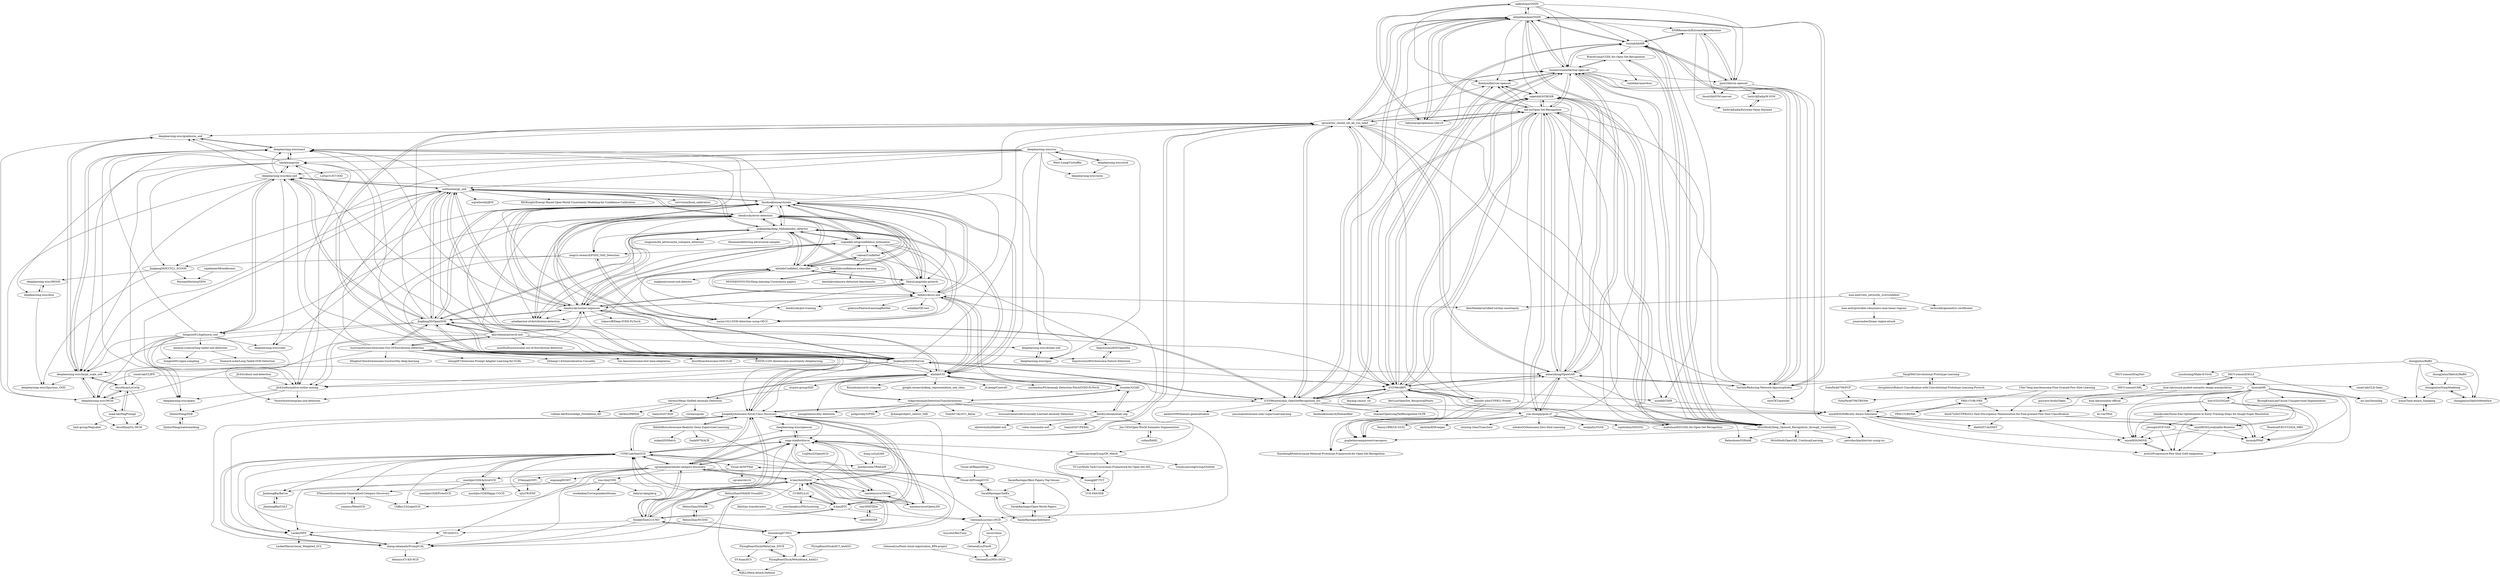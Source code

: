 digraph G {
"aadeshnpn/OSDN" -> "abhijitbendale/OSDN"
"aadeshnpn/OSDN" -> "takumayagi/openmax-cifar10"
"aadeshnpn/OSDN" -> "Vastlab/libMR"
"aadeshnpn/OSDN" -> "lwneal/counterfactual-open-set"
"aadeshnpn/OSDN" -> "dimitymiller/cac-openset"
"aadeshnpn/OSDN" -> "ljain2/libsvm-openset"
"facebookresearch/odin" -> "hendrycks/error-detection"
"facebookresearch/odin" -> "pokaxpoka/deep_Mahalanobis_detector"
"facebookresearch/odin" -> "uoguelph-mlrg/confidence_estimation"
"facebookresearch/odin" -> "hendrycks/outlier-exposure"
"facebookresearch/odin" -> "wetliu/energy_ood"
"facebookresearch/odin" -> "hendrycks/ss-ood"
"facebookresearch/odin" -> "alinlab/Confident_classifier"
"facebookresearch/odin" -> "ShiyuLiang/odin-pytorch"
"facebookresearch/odin" -> "alinlab/CSI"
"facebookresearch/odin" -> "ashafaei/out-of-distribution-detection"
"facebookresearch/odin" -> "jfc43/informative-outlier-mining"
"facebookresearch/odin" -> "Jingkang50/OODSurvey"
"facebookresearch/odin" -> "deeplearning-wisc/react"
"facebookresearch/odin" -> "Jingkang50/OpenOOD"
"facebookresearch/odin" -> "sgvaze/osr_closed_set_all_you_need"
"hendrycks/outlier-exposure" -> "hendrycks/error-detection"
"hendrycks/outlier-exposure" -> "facebookresearch/odin"
"hendrycks/outlier-exposure" -> "pokaxpoka/deep_Mahalanobis_detector"
"hendrycks/outlier-exposure" -> "wetliu/energy_ood"
"hendrycks/outlier-exposure" -> "hendrycks/ss-ood"
"hendrycks/outlier-exposure" -> "ShiyuLiang/odin-pytorch"
"hendrycks/outlier-exposure" -> "alinlab/Confident_classifier"
"hendrycks/outlier-exposure" -> "uoguelph-mlrg/confidence_estimation"
"hendrycks/outlier-exposure" -> "Jingkang50/OpenOOD"
"hendrycks/outlier-exposure" -> "alinlab/CSI"
"hendrycks/outlier-exposure" -> "nazim1021/OOD-detection-using-OECC"
"hendrycks/outlier-exposure" -> "ashafaei/out-of-distribution-detection"
"hendrycks/outlier-exposure" -> "lukasruff/Deep-SVDD-PyTorch" ["e"=1]
"hendrycks/outlier-exposure" -> "jfc43/informative-outlier-mining"
"hendrycks/outlier-exposure" -> "deeplearning-wisc/react"
"iCGY96/awesome_OpenSetRecognition_list" -> "ma-xu/Open-Set-Recognition"
"iCGY96/awesome_OpenSetRecognition_list" -> "sgvaze/osr_closed_set_all_you_need"
"iCGY96/awesome_OpenSetRecognition_list" -> "abhijitbendale/OSDN"
"iCGY96/awesome_OpenSetRecognition_list" -> "iCGY96/ARPL"
"iCGY96/awesome_OpenSetRecognition_list" -> "JosephKJ/Awesome-Novel-Class-Discovery"
"iCGY96/awesome_OpenSetRecognition_list" -> "Jingkang50/OpenOOD"
"iCGY96/awesome_OpenSetRecognition_list" -> "aimerykong/OpenGAN"
"iCGY96/awesome_OpenSetRecognition_list" -> "zhmiao/OpenLongTailRecognition-OLTR" ["e"=1]
"iCGY96/awesome_OpenSetRecognition_list" -> "MrtnMndt/Deep_Openset_Recognition_through_Uncertainty"
"iCGY96/awesome_OpenSetRecognition_list" -> "Jingkang50/OODSurvey"
"iCGY96/awesome_OpenSetRecognition_list" -> "lwneal/counterfactual-open-set"
"iCGY96/awesome_OpenSetRecognition_list" -> "amber0309/Domain-generalization" ["e"=1]
"iCGY96/awesome_OpenSetRecognition_list" -> "yassouali/awesome-semi-supervised-learning" ["e"=1]
"iCGY96/awesome_OpenSetRecognition_list" -> "yue-zhongqi/gcm-cf"
"iCGY96/awesome_OpenSetRecognition_list" -> "facebookresearch/DomainBed" ["e"=1]
"uoguelph-mlrg/confidence_estimation" -> "ShiyuLiang/odin-pytorch"
"uoguelph-mlrg/confidence_estimation" -> "facebookresearch/odin"
"uoguelph-mlrg/confidence_estimation" -> "alinlab/Confident_classifier"
"uoguelph-mlrg/confidence_estimation" -> "hendrycks/error-detection"
"uoguelph-mlrg/confidence_estimation" -> "nazim1021/OOD-detection-using-OECC"
"uoguelph-mlrg/confidence_estimation" -> "hendrycks/outlier-exposure"
"uoguelph-mlrg/confidence_estimation" -> "pokaxpoka/deep_Mahalanobis_detector"
"uoguelph-mlrg/confidence_estimation" -> "ashafaei/out-of-distribution-detection"
"uoguelph-mlrg/confidence_estimation" -> "valeoai/ConfidNet"
"uoguelph-mlrg/confidence_estimation" -> "hendrycks/ss-ood"
"uoguelph-mlrg/confidence_estimation" -> "megvii-research/FSSD_OoD_Detection"
"pokaxpoka/deep_Mahalanobis_detector" -> "facebookresearch/odin"
"pokaxpoka/deep_Mahalanobis_detector" -> "hendrycks/error-detection"
"pokaxpoka/deep_Mahalanobis_detector" -> "hendrycks/outlier-exposure"
"pokaxpoka/deep_Mahalanobis_detector" -> "alinlab/Confident_classifier"
"pokaxpoka/deep_Mahalanobis_detector" -> "hendrycks/ss-ood"
"pokaxpoka/deep_Mahalanobis_detector" -> "ShiyuLiang/odin-pytorch"
"pokaxpoka/deep_Mahalanobis_detector" -> "alinlab/CSI"
"pokaxpoka/deep_Mahalanobis_detector" -> "wetliu/energy_ood"
"pokaxpoka/deep_Mahalanobis_detector" -> "nazim1021/OOD-detection-using-OECC"
"pokaxpoka/deep_Mahalanobis_detector" -> "ashafaei/out-of-distribution-detection"
"pokaxpoka/deep_Mahalanobis_detector" -> "uoguelph-mlrg/confidence_estimation"
"pokaxpoka/deep_Mahalanobis_detector" -> "xingjunm/lid_adversarial_subspace_detection" ["e"=1]
"pokaxpoka/deep_Mahalanobis_detector" -> "megvii-research/FSSD_OoD_Detection"
"pokaxpoka/deep_Mahalanobis_detector" -> "Jingkang50/OpenOOD"
"pokaxpoka/deep_Mahalanobis_detector" -> "rfeinman/detecting-adversarial-samples" ["e"=1]
"ashafaei/out-of-distribution-detection" -> "hendrycks/error-detection"
"GT-RIPL/L2C" -> "yenchanghsu/NNclustering"
"GT-RIPL/L2C" -> "k-han/DTC"
"GT-RIPL/L2C" -> "k-han/AutoNovel"
"GT-RIPL/L2C" -> "CVMI-Lab/SimGCD"
"hendrycks/ss-ood" -> "nazim1021/OOD-detection-using-OECC"
"hendrycks/ss-ood" -> "pokaxpoka/deep_Mahalanobis_detector"
"hendrycks/ss-ood" -> "lironber/GOAD"
"hendrycks/ss-ood" -> "alinlab/CSI"
"hendrycks/ss-ood" -> "hendrycks/outlier-exposure"
"hendrycks/ss-ood" -> "ShiyuLiang/odin-pytorch"
"hendrycks/ss-ood" -> "alinlab/Confident_classifier"
"hendrycks/ss-ood" -> "facebookresearch/odin"
"hendrycks/ss-ood" -> "AlexMeinke/certified-certain-uncertainty"
"hendrycks/ss-ood" -> "hendrycks/anomaly-seg"
"hendrycks/ss-ood" -> "gidariss/FeatureLearningRotNet" ["e"=1]
"hendrycks/ss-ood" -> "wetliu/energy_ood"
"hendrycks/ss-ood" -> "ashafaei/OD-test"
"hendrycks/ss-ood" -> "hendrycks/pre-training"
"alinlab/Confident_classifier" -> "ShiyuLiang/odin-pytorch"
"alinlab/Confident_classifier" -> "pokaxpoka/deep_Mahalanobis_detector"
"alinlab/Confident_classifier" -> "hendrycks/error-detection"
"alinlab/Confident_classifier" -> "uoguelph-mlrg/confidence_estimation"
"alinlab/Confident_classifier" -> "hendrycks/outlier-exposure"
"alinlab/Confident_classifier" -> "hendrycks/ss-ood"
"alinlab/Confident_classifier" -> "valeoai/ConfidNet"
"alinlab/Confident_classifier" -> "facebookresearch/odin"
"alinlab/Confident_classifier" -> "engkarat/cosine-ood-detector"
"alinlab/Confident_classifier" -> "ashafaei/out-of-distribution-detection"
"izikgo/AnomalyDetectionTransformations" -> "lironber/GOAD"
"izikgo/AnomalyDetectionTransformations" -> "podgorskiy/GPND" ["e"=1]
"izikgo/AnomalyDetectionTransformations" -> "aimagelab/novelty-detection" ["e"=1]
"izikgo/AnomalyDetectionTransformations" -> "hendrycks/anomaly-seg"
"izikgo/AnomalyDetectionTransformations" -> "fjchange/object_centric_VAD" ["e"=1]
"izikgo/AnomalyDetectionTransformations" -> "Tony607/ALOCC_Keras" ["e"=1]
"izikgo/AnomalyDetectionTransformations" -> "houssamzenati/Adversarially-Learned-Anomaly-Detection" ["e"=1]
"izikgo/AnomalyDetectionTransformations" -> "alinlab/CSI"
"lwneal/counterfactual-open-set" -> "Vastlab/Reducing-Network-Agnostophobia"
"lwneal/counterfactual-open-set" -> "BraveGump/CGDL-for-Open-Set-Recognition"
"lwneal/counterfactual-open-set" -> "shrtCKT/opennet"
"lwneal/counterfactual-open-set" -> "ljain2/libsvm-openset"
"lwneal/counterfactual-open-set" -> "iCGY96/ARPL"
"lwneal/counterfactual-open-set" -> "Vastlab/libMR"
"lwneal/counterfactual-open-set" -> "abhijitbendale/OSDN"
"lwneal/counterfactual-open-set" -> "aimerykong/OpenGAN"
"lwneal/counterfactual-open-set" -> "dimitymiller/cac-openset"
"lwneal/counterfactual-open-set" -> "MrtnMndt/Deep_Openset_Recognition_through_Uncertainty"
"lwneal/counterfactual-open-set" -> "raziehkaviani/rdosr"
"lwneal/counterfactual-open-set" -> "ma-xu/Open-Set-Recognition"
"Vastlab/Reducing-Network-Agnostophobia" -> "lwneal/counterfactual-open-set"
"Vastlab/Reducing-Network-Agnostophobia" -> "abhijitbendale/OSDN"
"Vastlab/Reducing-Network-Agnostophobia" -> "aimerykong/OpenGAN"
"Vastlab/Reducing-Network-Agnostophobia" -> "shrtCKT/opennet"
"Vastlab/Reducing-Network-Agnostophobia" -> "Vastlab/libMR"
"Vastlab/Reducing-Network-Agnostophobia" -> "saketd403/CROSR"
"YangHM/Convolutional-Prototype-Learning" -> "shivgahlout/Robust-Classification-with-Convolutional-Prototype-Learning-Pytorch"
"YangHM/Convolutional-Prototype-Learning" -> "Vastlab/Reducing-Network-Agnostophobia"
"max-andr/relu_networks_overconfident" -> "AlexMeinke/certified-certain-uncertainty"
"max-andr/relu_networks_overconfident" -> "revbucket/geometric-certificates"
"max-andr/relu_networks_overconfident" -> "max-andr/provable-robustness-max-linear-regions"
"max-andr/provable-robustness-max-linear-regions" -> "jonasrauber/linear-region-attack"
"takumayagi/openmax-cifar10" -> "ma-xu/Open-Set-Recognition"
"takumayagi/openmax-cifar10" -> "abhijitbendale/OSDN"
"takumayagi/openmax-cifar10" -> "aadeshnpn/OSDN"
"takumayagi/openmax-cifar10" -> "Vastlab/libMR"
"EMRResearch/ExtremeValueMachine" -> "ljain2/libsvm-openset"
"EMRResearch/ExtremeValueMachine" -> "tboult/libSVM-onevset"
"EMRResearch/ExtremeValueMachine" -> "Vastlab/libMR"
"EMRResearch/ExtremeValueMachine" -> "SathvikEadla/Extreme-Value-Machine"
"MrtnMndt/OpenVAE_ContinualLearning" -> "MrtnMndt/Deep_Openset_Recognition_through_Uncertainty"
"ljain2/libsvm-openset" -> "EMRResearch/ExtremeValueMachine"
"ljain2/libsvm-openset" -> "Vastlab/libMR"
"ljain2/libsvm-openset" -> "patrickschlachter/osr-using-ics"
"ljain2/libsvm-openset" -> "tboult/libSVM-onevset"
"ljain2/libsvm-openset" -> "SathvikEadla/W-SVM"
"k-han/DTC" -> "k-han/AutoNovel"
"k-han/DTC" -> "DonkeyShot21/UNO"
"k-han/DTC" -> "GT-RIPL/L2C"
"k-han/DTC" -> "JosephKJ/Awesome-Novel-Class-Discovery"
"k-han/DTC" -> "snap-stanford/orca"
"k-han/DTC" -> "CVMI-Lab/SimGCD"
"k-han/DTC" -> "OatmealLiu/class-iNCD"
"wetliu/energy_ood" -> "facebookresearch/odin"
"wetliu/energy_ood" -> "hendrycks/outlier-exposure"
"wetliu/energy_ood" -> "Jingkang50/OpenOOD"
"wetliu/energy_ood" -> "Jingkang50/OODSurvey"
"wetliu/energy_ood" -> "jfc43/informative-outlier-mining"
"wetliu/energy_ood" -> "deeplearning-wisc/react"
"wetliu/energy_ood" -> "pokaxpoka/deep_Mahalanobis_detector"
"wetliu/energy_ood" -> "wgrathwohl/JEM" ["e"=1]
"wetliu/energy_ood" -> "deeplearning-wisc/knn-ood"
"wetliu/energy_ood" -> "deeplearning-wisc/large_scale_ood"
"wetliu/energy_ood" -> "Jingkang50/ICCV21_SCOOD"
"wetliu/energy_ood" -> "hendrycks/error-detection"
"wetliu/energy_ood" -> "BIGKnight/Energy-Based-Open-World-Uncertainty-Modeling-for-Confidence-Calibration"
"wetliu/energy_ood" -> "deeplearning-wisc/cider"
"wetliu/energy_ood" -> "torrvision/focal_calibration" ["e"=1]
"PRIS-CV/BSNet" -> "PRIS-CV/Bi-FRN"
"jfc43/informative-outlier-mining" -> "deeplearning-wisc/poem"
"jfc43/informative-outlier-mining" -> "QizhouWang/DOE"
"jfc43/informative-outlier-mining" -> "VectorInstitute/gram-ood-detection"
"YU1ut/Multi-Task-Curriculum-Framework-for-Open-Set-SSL" -> "huangjk97/T2T"
"YU1ut/Multi-Task-Curriculum-Framework-for-Open-Set-SSL" -> "YUE-FAN/SSB"
"daintlab/confidence-aware-learning" -> "daintlab/unknown-detection-benchmarks"
"daintlab/confidence-aware-learning" -> "MOONJOOYOUNG/Deep-learning-Uncertainty-papers"
"valeoai/ConfidNet" -> "alinlab/Confident_classifier"
"valeoai/ConfidNet" -> "daintlab/confidence-aware-learning"
"valeoai/ConfidNet" -> "Impression2805/OpenMix"
"valeoai/ConfidNet" -> "hendrycks/error-detection"
"ma-xu/Open-Set-Recognition" -> "takumayagi/openmax-cifar10"
"ma-xu/Open-Set-Recognition" -> "abhijitbendale/OSDN"
"ma-xu/Open-Set-Recognition" -> "saketd403/CROSR"
"ma-xu/Open-Set-Recognition" -> "sgvaze/osr_closed_set_all_you_need"
"ma-xu/Open-Set-Recognition" -> "iCGY96/ARPL"
"ma-xu/Open-Set-Recognition" -> "MrtnMndt/Deep_Openset_Recognition_through_Uncertainty"
"ma-xu/Open-Set-Recognition" -> "xyzedd/CSSR"
"ma-xu/Open-Set-Recognition" -> "dimitymiller/cac-openset"
"ma-xu/Open-Set-Recognition" -> "iCGY96/awesome_OpenSetRecognition_list"
"ma-xu/Open-Set-Recognition" -> "aimerykong/OpenGAN"
"ma-xu/Open-Set-Recognition" -> "mattolson93/CGDL-for-Open-Set-Recognition"
"ma-xu/Open-Set-Recognition" -> "lwneal/counterfactual-open-set"
"ma-xu/Open-Set-Recognition" -> "yue-zhongqi/gcm-cf"
"ma-xu/Open-Set-Recognition" -> "Ralmohsen/OSRAAE"
"ma-xu/Open-Set-Recognition" -> "guglielmocamporese/cvaecaposr"
"alinlab/CSI" -> "lironber/GOAD"
"alinlab/CSI" -> "hendrycks/ss-ood"
"alinlab/CSI" -> "talreiss/Mean-Shifted-Anomaly-Detection"
"alinlab/CSI" -> "pokaxpoka/deep_Mahalanobis_detector"
"alinlab/CSI" -> "Runinho/pytorch-cutpaste" ["e"=1]
"alinlab/CSI" -> "inspire-group/SSD"
"alinlab/CSI" -> "hendrycks/outlier-exposure"
"alinlab/CSI" -> "jfc43/informative-outlier-mining"
"alinlab/CSI" -> "facebookresearch/odin"
"alinlab/CSI" -> "google-research/deep_representation_one_class" ["e"=1]
"alinlab/CSI" -> "aimagelab/novelty-detection" ["e"=1]
"alinlab/CSI" -> "izikgo/AnomalyDetectionTransformations"
"alinlab/CSI" -> "haoqiwang/vim"
"alinlab/CSI" -> "jh-jeong/ContraD" ["e"=1]
"alinlab/CSI" -> "nuclearboy95/Anomaly-Detection-PatchSVDD-PyTorch" ["e"=1]
"nazim1021/OOD-detection-using-OECC" -> "megvii-research/FSSD_OoD_Detection"
"hendrycks/anomaly-seg" -> "tianyu0207/PEBAL" ["e"=1]
"hendrycks/anomaly-seg" -> "Jun-CEN/Open-World-Semantic-Segmentation"
"hendrycks/anomaly-seg" -> "xksteven/multilabel-ood"
"hendrycks/anomaly-seg" -> "lironber/GOAD"
"hendrycks/anomaly-seg" -> "robin-chan/meta-ood" ["e"=1]
"k-han/AutoNovel" -> "k-han/DTC"
"k-han/AutoNovel" -> "DonkeyShot21/UNO"
"k-han/AutoNovel" -> "zhunzhong07/NCL"
"k-han/AutoNovel" -> "sgvaze/generalized-category-discovery"
"k-han/AutoNovel" -> "CVMI-Lab/SimGCD"
"k-han/AutoNovel" -> "JosephKJ/Awesome-Novel-Class-Discovery"
"k-han/AutoNovel" -> "OatmealLiu/class-iNCD"
"k-han/AutoNovel" -> "snap-stanford/orca"
"k-han/AutoNovel" -> "sheng-eatamath/PromptCAL"
"k-han/AutoNovel" -> "nayeemrizve/OpenLDN"
"k-han/AutoNovel" -> "GT-RIPL/L2C"
"k-han/AutoNovel" -> "Lackel/DPN"
"k-han/AutoNovel" -> "nayeemrizve/TRSSL"
"MrtnMndt/Deep_Openset_Recognition_through_Uncertainty" -> "MrtnMndt/OpenVAE_ContinualLearning"
"MrtnMndt/Deep_Openset_Recognition_through_Uncertainty" -> "BraveGump/CGDL-for-Open-Set-Recognition"
"MrtnMndt/Deep_Openset_Recognition_through_Uncertainty" -> "ma-xu/Open-Set-Recognition"
"MrtnMndt/Deep_Openset_Recognition_through_Uncertainty" -> "saketd403/CROSR"
"MrtnMndt/Deep_Openset_Recognition_through_Uncertainty" -> "lwneal/counterfactual-open-set"
"MrtnMndt/Deep_Openset_Recognition_through_Uncertainty" -> "patrickschlachter/osr-using-ics"
"MrtnMndt/Deep_Openset_Recognition_through_Uncertainty" -> "Vastlab/libMR"
"MrtnMndt/Deep_Openset_Recognition_through_Uncertainty" -> "Ralmohsen/OSRAAE"
"MrtnMndt/Deep_Openset_Recognition_through_Uncertainty" -> "guglielmocamporese/cvaecaposr"
"dimitymiller/cac-openset" -> "saketd403/CROSR"
"dimitymiller/cac-openset" -> "lwneal/counterfactual-open-set"
"dimitymiller/cac-openset" -> "iCGY96/ARPL"
"shivgahlout/Robust-Classification-with-Convolutional-Prototype-Learning-Pytorch" -> "YangHM/Convolutional-Prototype-Learning"
"lironber/GOAD" -> "izikgo/AnomalyDetectionTransformations"
"lironber/GOAD" -> "alinlab/CSI"
"lironber/GOAD" -> "hendrycks/ss-ood"
"lironber/GOAD" -> "hendrycks/anomaly-seg"
"jfc43/robust-ood-detection" -> "jfc43/informative-outlier-mining"
"megvii-research/FSSD_OoD_Detection" -> "VectorInstitute/gram-ood-detection"
"megvii-research/FSSD_OoD_Detection" -> "nazim1021/OOD-detection-using-OECC"
"megvii-research/FSSD_OoD_Detection" -> "Jingkang50/ICCV21_SCOOD"
"MOONJOOYOUNG/Deep-learning-Uncertainty-papers" -> "daintlab/confidence-aware-learning"
"mattolson93/CGDL-for-Open-Set-Recognition" -> "saketd403/CROSR"
"FlyingRoastDuck/ACT_AAAI20" -> "FlyingRoastDuck/MetaAttack_AAAI21"
"BraveGump/CGDL-for-Open-Set-Recognition" -> "lwneal/counterfactual-open-set"
"BraveGump/CGDL-for-Open-Set-Recognition" -> "raziehkaviani/rdosr"
"BraveGump/CGDL-for-Open-Set-Recognition" -> "MrtnMndt/Deep_Openset_Recognition_through_Uncertainty"
"SathvikEadla/Extreme-Value-Machine" -> "SathvikEadla/W-SVM"
"SathvikEadla/W-SVM" -> "SathvikEadla/Extreme-Value-Machine"
"zhoudw-zdw/CVPR21-Proser" -> "guglielmocamporese/cvaecaposr"
"zhoudw-zdw/CVPR21-Proser" -> "iCGY96/ARPL"
"zhoudw-zdw/CVPR21-Proser" -> "Xiaziheng89/Adversarial-Motorial-Prototype-Framework-for-Open-Set-Recognition"
"zhoudw-zdw/CVPR21-Proser" -> "wjun0830/Difficulty-Aware-Simulator"
"zhoudw-zdw/CVPR21-Proser" -> "saketd403/CROSR"
"zhoudw-zdw/CVPR21-Proser" -> "lwneal/counterfactual-open-set"
"aimerykong/OpenGAN" -> "sgvaze/osr_closed_set_all_you_need"
"aimerykong/OpenGAN" -> "guglielmocamporese/cvaecaposr"
"aimerykong/OpenGAN" -> "iCGY96/ARPL"
"aimerykong/OpenGAN" -> "lwneal/counterfactual-open-set"
"aimerykong/OpenGAN" -> "yue-zhongqi/gcm-cf"
"aimerykong/OpenGAN" -> "wjun0830/Difficulty-Aware-Simulator"
"aimerykong/OpenGAN" -> "Vastlab/Reducing-Network-Agnostophobia"
"aimerykong/OpenGAN" -> "saketd403/CROSR"
"aimerykong/OpenGAN" -> "abhijitbendale/OSDN"
"aimerykong/OpenGAN" -> "ma-xu/Open-Set-Recognition"
"aimerykong/OpenGAN" -> "dimitymiller/cac-openset"
"aimerykong/OpenGAN" -> "MrtnMndt/Deep_Openset_Recognition_through_Uncertainty"
"rajatkoner08/oodformer" -> "PeymanMorteza/GEM"
"Jingkang50/OODSurvey" -> "Jingkang50/OpenOOD"
"Jingkang50/OODSurvey" -> "wetliu/energy_ood"
"Jingkang50/OODSurvey" -> "deeplearning-wisc/large_scale_ood"
"Jingkang50/OODSurvey" -> "iCGY96/awesome_OpenSetRecognition_list"
"Jingkang50/OODSurvey" -> "facebookresearch/odin"
"Jingkang50/OODSurvey" -> "JosephKJ/Awesome-Novel-Class-Discovery"
"Jingkang50/OODSurvey" -> "jfc43/informative-outlier-mining"
"Jingkang50/OODSurvey" -> "deeplearning-wisc/react"
"Jingkang50/OODSurvey" -> "aimerykong/OpenGAN"
"Jingkang50/OODSurvey" -> "iCGY96/ARPL"
"Jingkang50/OODSurvey" -> "haoqiwang/vim"
"Jingkang50/OODSurvey" -> "sgvaze/osr_closed_set_all_you_need"
"Jingkang50/OODSurvey" -> "alinlab/CSI"
"Jingkang50/OODSurvey" -> "deeplearning-wisc/knn-ood"
"Jingkang50/OODSurvey" -> "hendrycks/outlier-exposure"
"Vastlab/libMR" -> "ljain2/libsvm-openset"
"Vastlab/libMR" -> "abhijitbendale/OSDN"
"Vastlab/libMR" -> "EMRResearch/ExtremeValueMachine"
"Vastlab/libMR" -> "takumayagi/openmax-cifar10"
"Vastlab/libMR" -> "lwneal/counterfactual-open-set"
"Vastlab/libMR" -> "Vastlab/Reducing-Network-Agnostophobia"
"Vastlab/libMR" -> "MrtnMndt/Deep_Openset_Recognition_through_Uncertainty"
"Vastlab/libMR" -> "BraveGump/CGDL-for-Open-Set-Recognition"
"saketd403/CROSR" -> "dimitymiller/cac-openset"
"saketd403/CROSR" -> "iCGY96/ARPL"
"saketd403/CROSR" -> "mattolson93/CGDL-for-Open-Set-Recognition"
"saketd403/CROSR" -> "ma-xu/Open-Set-Recognition"
"yue-zhongqi/gcm-cf" -> "aimerykong/OpenGAN"
"yue-zhongqi/gcm-cf" -> "mattolson93/CGDL-for-Open-Set-Recognition"
"yue-zhongqi/gcm-cf" -> "guglielmocamporese/cvaecaposr"
"yue-zhongqi/gcm-cf" -> "akshitac8/tfvaegan" ["e"=1]
"yue-zhongqi/gcm-cf" -> "ma-xu/Open-Set-Recognition"
"yue-zhongqi/gcm-cf" -> "shiming-chen/TransZero" ["e"=1]
"yue-zhongqi/gcm-cf" -> "mboboGO/Awesome-Zero-Shot-Learning" ["e"=1]
"yue-zhongqi/gcm-cf" -> "MrtnMndt/Deep_Openset_Recognition_through_Uncertainty"
"yue-zhongqi/gcm-cf" -> "wenjiaXu/VGSE" ["e"=1]
"yue-zhongqi/gcm-cf" -> "saketd403/CROSR"
"yue-zhongqi/gcm-cf" -> "uqzhichen/SDGZSL" ["e"=1]
"yue-zhongqi/gcm-cf" -> "Hanzy1996/CE-GZSL" ["e"=1]
"DonkeyShot21/UNO" -> "zhunzhong07/NCL"
"DonkeyShot21/UNO" -> "k-han/AutoNovel"
"DonkeyShot21/UNO" -> "sgvaze/generalized-category-discovery"
"DonkeyShot21/UNO" -> "k-han/DTC"
"DonkeyShot21/UNO" -> "CVMI-Lab/SimGCD"
"DonkeyShot21/UNO" -> "snap-stanford/orca"
"DonkeyShot21/UNO" -> "sheng-eatamath/PromptCAL"
"DonkeyShot21/UNO" -> "Lackel/DPN"
"DonkeyShot21/UNO" -> "JosephKJ/Awesome-Novel-Class-Discovery"
"OatmealLiu/Point-cloud-registration_RPA-project" -> "OatmealLiu/MSc-iNCD"
"Jun-CEN/Open-World-Semantic-Segmentation" -> "czifan/RAML"
"iCGY96/ARPL" -> "sgvaze/osr_closed_set_all_you_need"
"iCGY96/ARPL" -> "saketd403/CROSR"
"iCGY96/ARPL" -> "aimerykong/OpenGAN"
"iCGY96/ARPL" -> "ma-xu/Open-Set-Recognition"
"iCGY96/ARPL" -> "lwneal/counterfactual-open-set"
"iCGY96/ARPL" -> "dimitymiller/cac-openset"
"iCGY96/ARPL" -> "iCGY96/awesome_OpenSetRecognition_list"
"iCGY96/ARPL" -> "wjun0830/Difficulty-Aware-Simulator"
"iCGY96/ARPL" -> "zhoudw-zdw/CVPR21-Proser"
"iCGY96/ARPL" -> "MrtnMndt/Deep_Openset_Recognition_through_Uncertainty"
"iCGY96/ARPL" -> "feiyang-cai/osr_vit"
"iCGY96/ARPL" -> "KevLuo/OpenSet_ReciprocalPoints"
"iCGY96/ARPL" -> "xyzedd/CSSR"
"iCGY96/ARPL" -> "guglielmocamporese/cvaecaposr"
"iCGY96/ARPL" -> "Xiaziheng89/Adversarial-Motorial-Prototype-Framework-for-Open-Set-Recognition"
"deeplearning-wisc/large_scale_ood" -> "deeplearning-wisc/MCM"
"deeplearning-wisc/large_scale_ood" -> "deeplearning-wisc/react"
"deeplearning-wisc/large_scale_ood" -> "deeplearning-wisc/gradnorm_ood"
"deeplearning-wisc/large_scale_ood" -> "deeplearning-wisc/Spurious_OOD"
"deeplearning-wisc/large_scale_ood" -> "AtsuMiyai/LoCoOp"
"Jingkang50/ICCV21_SCOOD" -> "deeplearning-wisc/Spurious_OOD"
"Jingkang50/ICCV21_SCOOD" -> "deeplearning-wisc/MOOD"
"Jingkang50/ICCV21_SCOOD" -> "PeymanMorteza/GEM"
"talreiss/Mean-Shifted-Anomaly-Detection" -> "talreiss/PANDA" ["e"=1]
"talreiss/Mean-Shifted-Anomaly-Detection" -> "tianyu0207/IGD" ["e"=1]
"talreiss/Mean-Shifted-Anomaly-Detection" -> "ristea/sspcab" ["e"=1]
"talreiss/Mean-Shifted-Anomaly-Detection" -> "alinlab/CSI"
"talreiss/Mean-Shifted-Anomaly-Detection" -> "rohban-lab/Knowledge_Distillation_AD" ["e"=1]
"zhunzhong07/NCL" -> "DonkeyShot21/UNO"
"zhunzhong07/NCL" -> "FlyingRoastDuck/MetaCam_DSCE"
"zhunzhong07/NCL" -> "FlyingRoastDuck/MetaAttack_AAAI21"
"zhunzhong07/NCL" -> "k-han/AutoNovel"
"inspire-group/SSD" -> "talreiss/Mean-Shifted-Anomaly-Detection"
"VisionLearningGroup/OP_Match" -> "huangjk97/T2T"
"VisionLearningGroup/OP_Match" -> "YUE-FAN/SSB"
"VisionLearningGroup/OP_Match" -> "YU1ut/Multi-Task-Curriculum-Framework-for-Open-Set-SSL"
"VisionLearningGroup/OP_Match" -> "VisionLearningGroup/OVANet" ["e"=1]
"guglielmocamporese/cvaecaposr" -> "Xiaziheng89/Adversarial-Motorial-Prototype-Framework-for-Open-Set-Recognition"
"FlyingRoastDuck/MetaCam_DSCE" -> "FlyingRoastDuck/MetaAttack_AAAI21"
"FlyingRoastDuck/MetaCam_DSCE" -> "zhunzhong07/NCL"
"FlyingRoastDuck/MetaCam_DSCE" -> "SY-Xuan/IICS" ["e"=1]
"zhongjinluo/SimpModeling" -> "zhongjinluo/SketchMetaFace"
"zhongjinluo/SimpModeling" -> "lyqun/Task-Aware_Sampling"
"deeplearning-wisc/MOOD" -> "deeplearning-wisc/dice"
"FlyingRoastDuck/MetaAttack_AAAI21" -> "FlyingRoastDuck/MetaCam_DSCE"
"FlyingRoastDuck/MetaAttack_AAAI21" -> "WJJLL/Meta-Attack-Defense"
"xmed-lab/CLD-Semi" -> "lyqun/Task-Aware_Sampling"
"deeplearning-wisc/vos" -> "deeplearning-wisc/stud"
"deeplearning-wisc/vos" -> "deeplearning-wisc/npos"
"deeplearning-wisc/vos" -> "deeplearning-wisc/large_scale_ood"
"deeplearning-wisc/vos" -> "Went-Liang/UnSniffer" ["e"=1]
"deeplearning-wisc/vos" -> "wetliu/energy_ood"
"deeplearning-wisc/vos" -> "deeplearning-wisc/dream-ood"
"deeplearning-wisc/vos" -> "deeplearning-wisc/siren"
"deeplearning-wisc/vos" -> "deeplearning-wisc/knn-ood"
"deeplearning-wisc/vos" -> "haoqiwang/vim"
"deeplearning-wisc/vos" -> "alinlab/CSI"
"deeplearning-wisc/vos" -> "jfc43/informative-outlier-mining"
"JosephKJ/Awesome-Novel-Class-Discovery" -> "sgvaze/generalized-category-discovery"
"JosephKJ/Awesome-Novel-Class-Discovery" -> "CVMI-Lab/SimGCD"
"JosephKJ/Awesome-Novel-Class-Discovery" -> "k-han/AutoNovel"
"JosephKJ/Awesome-Novel-Class-Discovery" -> "DonkeyShot21/UNO"
"JosephKJ/Awesome-Novel-Class-Discovery" -> "OatmealLiu/class-iNCD"
"JosephKJ/Awesome-Novel-Class-Discovery" -> "snap-stanford/orca"
"JosephKJ/Awesome-Novel-Class-Discovery" -> "k-han/DTC"
"JosephKJ/Awesome-Novel-Class-Discovery" -> "iCGY96/awesome_OpenSetRecognition_list"
"JosephKJ/Awesome-Novel-Class-Discovery" -> "sgvaze/osr_closed_set_all_you_need"
"JosephKJ/Awesome-Novel-Class-Discovery" -> "Jingkang50/OpenOOD"
"JosephKJ/Awesome-Novel-Class-Discovery" -> "RabbitBoss/Awesome-Realistic-Semi-Supervised-Learning"
"JosephKJ/Awesome-Novel-Class-Discovery" -> "zhunzhong07/NCL"
"JosephKJ/Awesome-Novel-Class-Discovery" -> "deeplearning-wisc/opencon"
"JosephKJ/Awesome-Novel-Class-Discovery" -> "sheng-eatamath/PromptCAL"
"JosephKJ/Awesome-Novel-Class-Discovery" -> "Lackel/DPN"
"HeliosZhao/NCDSS" -> "HeliosZhao/SHADE"
"HeliosZhao/NCDSS" -> "TPCD/DCCL"
"HeliosZhao/NCDSS" -> "zhunzhong07/NCL"
"PRIS-CV/Bi-FRN" -> "PRIS-CV/BSNet"
"PRIS-CV/Bi-FRN" -> "leesb7426/CVPR2022-Task-Discrepancy-Maximization-for-Fine-grained-Few-Shot-Classification"
"Jingkang50/OpenOOD" -> "Jingkang50/OODSurvey"
"Jingkang50/OpenOOD" -> "huytransformer/Awesome-Out-Of-Distribution-Detection"
"Jingkang50/OpenOOD" -> "kkirchheim/pytorch-ood"
"Jingkang50/OpenOOD" -> "wetliu/energy_ood"
"Jingkang50/OpenOOD" -> "iCGY96/awesome_OpenSetRecognition_list"
"Jingkang50/OpenOOD" -> "deeplearning-wisc/knn-ood"
"Jingkang50/OpenOOD" -> "JosephKJ/Awesome-Novel-Class-Discovery"
"Jingkang50/OpenOOD" -> "hendrycks/outlier-exposure"
"Jingkang50/OpenOOD" -> "hongxin001/logitnorm_ood"
"Jingkang50/OpenOOD" -> "haoqiwang/vim"
"Jingkang50/OpenOOD" -> "pokaxpoka/deep_Mahalanobis_detector"
"Jingkang50/OpenOOD" -> "iCGY96/ARPL"
"Jingkang50/OpenOOD" -> "sgvaze/osr_closed_set_all_you_need"
"Jingkang50/OpenOOD" -> "facebookresearch/odin"
"Jingkang50/OpenOOD" -> "deeplearning-wisc/large_scale_ood"
"kuai-lab/sound-guided-semantic-image-manipulation" -> "kuai-lab/soundini-official"
"kuai-lab/sound-guided-semantic-image-manipulation" -> "MICV-yonsei/EAGLE"
"kuai-lab/sound-guided-semantic-image-manipulation" -> "guyyariv/AudioToken" ["e"=1]
"leesb7426/CVPR2022-Task-Discrepancy-Maximization-for-Fine-grained-Few-Shot-Classification" -> "hynnsk/PPAP"
"leesb7426/CVPR2022-Task-Discrepancy-Maximization-for-Fine-grained-Few-Shot-Classification" -> "dlalth557/ActMST"
"leesb7426/CVPR2022-Task-Discrepancy-Maximization-for-Fine-grained-Few-Shot-Classification" -> "wjun0830/MOVE"
"sgvaze/osr_closed_set_all_you_need" -> "iCGY96/ARPL"
"sgvaze/osr_closed_set_all_you_need" -> "aimerykong/OpenGAN"
"sgvaze/osr_closed_set_all_you_need" -> "ma-xu/Open-Set-Recognition"
"sgvaze/osr_closed_set_all_you_need" -> "sgvaze/generalized-category-discovery"
"sgvaze/osr_closed_set_all_you_need" -> "iCGY96/awesome_OpenSetRecognition_list"
"sgvaze/osr_closed_set_all_you_need" -> "dimitymiller/cac-openset"
"sgvaze/osr_closed_set_all_you_need" -> "saketd403/CROSR"
"sgvaze/osr_closed_set_all_you_need" -> "lwneal/counterfactual-open-set"
"sgvaze/osr_closed_set_all_you_need" -> "abhijitbendale/OSDN"
"sgvaze/osr_closed_set_all_you_need" -> "Vastlab/Reducing-Network-Agnostophobia"
"sgvaze/osr_closed_set_all_you_need" -> "xyzedd/CSSR"
"sgvaze/osr_closed_set_all_you_need" -> "VisionLearningGroup/OP_Match"
"sgvaze/osr_closed_set_all_you_need" -> "JosephKJ/Awesome-Novel-Class-Discovery"
"sgvaze/osr_closed_set_all_you_need" -> "zhoudw-zdw/CVPR21-Proser"
"sgvaze/osr_closed_set_all_you_need" -> "deeplearning-wisc/gradnorm_ood"
"sgvaze/generalized-category-discovery" -> "CVMI-Lab/SimGCD"
"sgvaze/generalized-category-discovery" -> "JosephKJ/Awesome-Novel-Class-Discovery"
"sgvaze/generalized-category-discovery" -> "DonkeyShot21/UNO"
"sgvaze/generalized-category-discovery" -> "k-han/AutoNovel"
"sgvaze/generalized-category-discovery" -> "snap-stanford/orca"
"sgvaze/generalized-category-discovery" -> "Lackel/DPN"
"sgvaze/generalized-category-discovery" -> "sgvaze/osr_closed_set_all_you_need"
"sgvaze/generalized-category-discovery" -> "TPCD/DCCL"
"sgvaze/generalized-category-discovery" -> "sua-choi/CMS"
"sgvaze/generalized-category-discovery" -> "sheng-eatamath/PromptCAL"
"sgvaze/generalized-category-discovery" -> "zhunzhong07/NCL"
"sgvaze/generalized-category-discovery" -> "mashijie1028/ActiveGCD"
"sgvaze/generalized-category-discovery" -> "OatmealLiu/class-iNCD"
"sgvaze/generalized-category-discovery" -> "DTennant/GPC"
"hongxin001/logitnorm_ood" -> "hongxin001/open-sampling"
"hongxin001/logitnorm_ood" -> "jfc43/informative-outlier-mining"
"hongxin001/logitnorm_ood" -> "deeplearning-wisc/poem"
"hongxin001/logitnorm_ood" -> "deeplearning-wisc/large_scale_ood"
"hongxin001/logitnorm_ood" -> "deeplearning-wisc/knn-ood"
"hongxin001/logitnorm_ood" -> "deeplearning-wisc/MCM"
"hongxin001/logitnorm_ood" -> "deeplearning-wisc/react"
"hongxin001/logitnorm_ood" -> "amazon-science/long-tailed-ood-detection"
"hongxin001/logitnorm_ood" -> "deeplearning-wisc/cider"
"hongxin001/logitnorm_ood" -> "VectorInstitute/gram-ood-detection"
"haoqiwang/vim" -> "deeplearning-wisc/dice"
"haoqiwang/vim" -> "deeplearning-wisc/react"
"haoqiwang/vim" -> "deeplearning-wisc/poem"
"haoqiwang/vim" -> "Jingkang50/ICCV21_SCOOD"
"haoqiwang/vim" -> "deeplearning-wisc/gradnorm_ood"
"haoqiwang/vim" -> "deeplearning-wisc/knn-ood"
"haoqiwang/vim" -> "LuFan31/ET-OOD" ["e"=1]
"deeplearning-wisc/react" -> "deeplearning-wisc/large_scale_ood"
"deeplearning-wisc/react" -> "deeplearning-wisc/gradnorm_ood"
"deeplearning-wisc/react" -> "haoqiwang/vim"
"deeplearning-wisc/react" -> "deeplearning-wisc/poem"
"deeplearning-wisc/knn-ood" -> "haoqiwang/vim"
"deeplearning-wisc/knn-ood" -> "deeplearning-wisc/large_scale_ood"
"deeplearning-wisc/knn-ood" -> "hongxin001/logitnorm_ood"
"deeplearning-wisc/knn-ood" -> "deeplearning-wisc/gradnorm_ood"
"deeplearning-wisc/knn-ood" -> "deeplearning-wisc/react"
"deeplearning-wisc/knn-ood" -> "deeplearning-wisc/cider"
"deeplearning-wisc/knn-ood" -> "Jingkang50/OpenOOD"
"deeplearning-wisc/knn-ood" -> "deeplearning-wisc/MCM"
"deeplearning-wisc/knn-ood" -> "wetliu/energy_ood"
"deeplearning-wisc/knn-ood" -> "deeplearning-wisc/npos"
"snap-stanford/orca" -> "nayeemrizve/TRSSL"
"snap-stanford/orca" -> "CVMI-Lab/SimGCD"
"snap-stanford/orca" -> "deeplearning-wisc/opencon"
"snap-stanford/orca" -> "nayeemrizve/OpenLDN"
"snap-stanford/orca" -> "sgvaze/generalized-category-discovery"
"snap-stanford/orca" -> "LiuJMzzZ/OpenNCD"
"snap-stanford/orca" -> "sheng-eatamath/PromptCAL"
"snap-stanford/orca" -> "Justherozen/TRAILER"
"snap-stanford/orca" -> "huangjk97/T2T"
"snap-stanford/orca" -> "VisionLearningGroup/OP_Match"
"deeplearning-wisc/stud" -> "deeplearning-wisc/siren"
"deeplearning-wisc/stud" -> "deeplearning-wisc/vos"
"deeplearning-wisc/dice" -> "deeplearning-wisc/Spurious_OOD"
"deeplearning-wisc/dice" -> "deeplearning-wisc/MOOD"
"huangjk97/T2T" -> "YUE-FAN/SSB"
"deeplearning-wisc/gradnorm_ood" -> "deeplearning-wisc/react"
"deeplearning-wisc/gradnorm_ood" -> "deeplearning-wisc/large_scale_ood"
"czifan/RAML" -> "Jun-CEN/Open-World-Semantic-Segmentation"
"kkirchheim/pytorch-ood" -> "Jingkang50/OpenOOD"
"kkirchheim/pytorch-ood" -> "huytransformer/Awesome-Out-Of-Distribution-Detection"
"kkirchheim/pytorch-ood" -> "deeplearning-wisc/dream-ood"
"kkirchheim/pytorch-ood" -> "miniHuiHui/awesome-out-of-distribution-detection"
"kkirchheim/pytorch-ood" -> "wetliu/energy_ood"
"kkirchheim/pytorch-ood" -> "hendrycks/outlier-exposure"
"kkirchheim/pytorch-ood" -> "deeplearning-wisc/react"
"kkirchheim/pytorch-ood" -> "Jingkang50/OODSurvey"
"kkirchheim/pytorch-ood" -> "facebookresearch/odin"
"kkirchheim/pytorch-ood" -> "hendrycks/error-detection"
"kkirchheim/pytorch-ood" -> "deeplearning-wisc/MCM"
"QizhouWang/DOE" -> "QizhouWang/watermarking"
"deeplearning-wisc/MCM" -> "AtsuMiyai/LoCoOp"
"deeplearning-wisc/MCM" -> "deeplearning-wisc/large_scale_ood"
"deeplearning-wisc/MCM" -> "AtsuMiyai/GL-MCM"
"deeplearning-wisc/MCM" -> "mala-lab/NegPrompt"
"deeplearning-wisc/MCM" -> "deeplearning-wisc/gradnorm_ood"
"lkhl/tiny-transformers" -> "rain305f/OSP"
"HeliosZhao/SHADE" -> "HeliosZhao/SHADE-VisualDG"
"HeliosZhao/SHADE" -> "HeliosZhao/NCDSS"
"nayeemrizve/TRSSL" -> "nayeemrizve/OpenLDN"
"nayeemrizve/TRSSL" -> "snap-stanford/orca"
"nayeemrizve/TRSSL" -> "rain305f/TIDA"
"wjun0830/Difficulty-Aware-Simulator" -> "wjun0830/Localizable-Rotation"
"wjun0830/Difficulty-Aware-Simulator" -> "wjun0830/MOVE"
"wjun0830/Difficulty-Aware-Simulator" -> "arith3/Progressive-Few-Shot-GAN-Adaptation"
"wjun0830/Difficulty-Aware-Simulator" -> "dlalth557/ActMST"
"wjun0830/MOVE" -> "arith3/Progressive-Few-Shot-GAN-Adaptation"
"CSer-Tang-hao/Awesome-Fine-Grained-Few-Shot-Learning" -> "PRIS-CV/Bi-FRN"
"CSer-Tang-hao/Awesome-Fine-Grained-Few-Shot-Learning" -> "leesb7426/CVPR2022-Task-Discrepancy-Maximization-for-Fine-grained-Few-Shot-Classification"
"CVMI-Lab/SimGCD" -> "sgvaze/generalized-category-discovery"
"CVMI-Lab/SimGCD" -> "sheng-eatamath/PromptCAL"
"CVMI-Lab/SimGCD" -> "snap-stanford/orca"
"CVMI-Lab/SimGCD" -> "JianhongBai/BaCon"
"CVMI-Lab/SimGCD" -> "Lackel/DPN"
"CVMI-Lab/SimGCD" -> "mashijie1028/ActiveGCD"
"CVMI-Lab/SimGCD" -> "JosephKJ/Awesome-Novel-Class-Discovery"
"CVMI-Lab/SimGCD" -> "DTennant/Incremental-Generalized-Category-Discovery"
"CVMI-Lab/SimGCD" -> "xjtuYW/PNP"
"CVMI-Lab/SimGCD" -> "Cliffia123/LegoGCD"
"CVMI-Lab/SimGCD" -> "TPCD/DCCL"
"CVMI-Lab/SimGCD" -> "nayeemrizve/OpenLDN"
"CVMI-Lab/SimGCD" -> "Justherozen/TRAILER"
"CVMI-Lab/SimGCD" -> "deeplearning-wisc/opencon"
"CVMI-Lab/SimGCD" -> "Visual-AI/SPTNet"
"deeplearning-wisc/opencon" -> "snap-stanford/orca"
"sheng-eatamath/PromptCAL" -> "kleinzcy/Cr-KD-NCD"
"sheng-eatamath/PromptCAL" -> "CVMI-Lab/SimGCD"
"sheng-eatamath/PromptCAL" -> "Lackel/DPN"
"HeliosZhao/SHADE-VisualDG" -> "HeliosZhao/SHADE"
"HeliosZhao/SHADE-VisualDG" -> "WJJLL/Meta-Attack-Defense"
"Lackel/DPN" -> "sheng-eatamath/PromptCAL"
"Lackel/DPN" -> "Lackel/Hierarchical_Weighted_SCL"
"OatmealLiu/class-iNCD" -> "OatmealLiu/MSc-iNCD"
"OatmealLiu/class-iNCD" -> "OatmealLiu/FineR"
"OatmealLiu/class-iNCD" -> "naver/shine"
"OatmealLiu/class-iNCD" -> "liuyudut/ResTune"
"xyzedd/CSSR" -> "wjun0830/Difficulty-Aware-Simulator"
"amazon-science/long-tailed-ood-detection" -> "Stomach-ache/Long-Tailed-OOD-Detection"
"amazon-science/long-tailed-ood-detection" -> "hongxin001/open-sampling"
"wjun0830/Localizable-Rotation" -> "wjun0830/MOVE"
"wjun0830/Localizable-Rotation" -> "arith3/Progressive-Few-Shot-GAN-Adaptation"
"wjun0830/Localizable-Rotation" -> "wjun0830/Difficulty-Aware-Simulator"
"wjun0830/Localizable-Rotation" -> "hynnsk/PPAP"
"nayeemrizve/OpenLDN" -> "nayeemrizve/TRSSL"
"nayeemrizve/OpenLDN" -> "snap-stanford/orca"
"SarahRastegar/Open-World-Papers" -> "SarahRastegar/InfoSieve"
"JianhongBai/COLT" -> "JianhongBai/BaCon"
"QizhouWang/watermarking" -> "QizhouWang/DOE"
"deeplearning-wisc/poem" -> "QizhouWang/DOE"
"abhijitbendale/OSDN" -> "Vastlab/libMR"
"abhijitbendale/OSDN" -> "takumayagi/openmax-cifar10"
"abhijitbendale/OSDN" -> "ma-xu/Open-Set-Recognition"
"abhijitbendale/OSDN" -> "aadeshnpn/OSDN"
"abhijitbendale/OSDN" -> "Vastlab/Reducing-Network-Agnostophobia"
"abhijitbendale/OSDN" -> "ljain2/libsvm-openset"
"abhijitbendale/OSDN" -> "lwneal/counterfactual-open-set"
"abhijitbendale/OSDN" -> "iCGY96/awesome_OpenSetRecognition_list"
"abhijitbendale/OSDN" -> "aimerykong/OpenGAN"
"abhijitbendale/OSDN" -> "EMRResearch/ExtremeValueMachine"
"abhijitbendale/OSDN" -> "saketd403/CROSR"
"abhijitbendale/OSDN" -> "MrtnMndt/Deep_Openset_Recognition_through_Uncertainty"
"abhijitbendale/OSDN" -> "sgvaze/osr_closed_set_all_you_need"
"abhijitbendale/OSDN" -> "dimitymiller/cac-openset"
"abhijitbendale/OSDN" -> "iCGY96/ARPL"
"huytransformer/Awesome-Out-Of-Distribution-Detection" -> "Jingkang50/OpenOOD"
"huytransformer/Awesome-Out-Of-Distribution-Detection" -> "kkirchheim/pytorch-ood"
"huytransformer/Awesome-Out-Of-Distribution-Detection" -> "AtsuMiyai/Awesome-OOD-VLM"
"huytransformer/Awesome-Out-Of-Distribution-Detection" -> "Jingkang50/OODSurvey"
"huytransformer/Awesome-Out-Of-Distribution-Detection" -> "JosephKJ/Awesome-Novel-Class-Discovery"
"huytransformer/Awesome-Out-Of-Distribution-Detection" -> "iCGY96/awesome_OpenSetRecognition_list"
"huytransformer/Awesome-Out-Of-Distribution-Detection" -> "ENSTA-U2IS-AI/awesome-uncertainty-deeplearning" ["e"=1]
"huytransformer/Awesome-Out-Of-Distribution-Detection" -> "wetliu/energy_ood"
"huytransformer/Awesome-Out-Of-Distribution-Detection" -> "AtsuMiyai/LoCoOp"
"huytransformer/Awesome-Out-Of-Distribution-Detection" -> "MinghuiChen43/awesome-trustworthy-deep-learning" ["e"=1]
"huytransformer/Awesome-Out-Of-Distribution-Detection" -> "zhengli97/Awesome-Prompt-Adapter-Learning-for-VLMs" ["e"=1]
"huytransformer/Awesome-Out-Of-Distribution-Detection" -> "deeplearning-wisc/knn-ood"
"huytransformer/Awesome-Out-Of-Distribution-Detection" -> "yfzhang114/Generalization-Causality" ["e"=1]
"huytransformer/Awesome-Out-Of-Distribution-Detection" -> "tim-learn/awesome-test-time-adaptation" ["e"=1]
"huytransformer/Awesome-Out-Of-Distribution-Detection" -> "Impression2805/Awesome-Failure-Detection"
"OatmealLiu/FineR" -> "OatmealLiu/MSc-iNCD"
"hendrycks/error-detection" -> "hendrycks/outlier-exposure"
"hendrycks/error-detection" -> "facebookresearch/odin"
"hendrycks/error-detection" -> "pokaxpoka/deep_Mahalanobis_detector"
"hendrycks/error-detection" -> "alinlab/Confident_classifier"
"hendrycks/error-detection" -> "ShiyuLiang/odin-pytorch"
"hendrycks/error-detection" -> "uoguelph-mlrg/confidence_estimation"
"hendrycks/error-detection" -> "ashafaei/out-of-distribution-detection"
"hendrycks/error-detection" -> "nazim1021/OOD-detection-using-OECC"
"hendrycks/error-detection" -> "jfc43/informative-outlier-mining"
"hendrycks/error-detection" -> "deeplearning-wisc/react"
"hendrycks/error-detection" -> "valeoai/ConfidNet"
"hendrycks/error-detection" -> "hongxin001/logitnorm_ood"
"hendrycks/error-detection" -> "wetliu/energy_ood"
"hendrycks/error-detection" -> "megvii-research/FSSD_OoD_Detection"
"hendrycks/error-detection" -> "hendrycks/pre-training"
"kuai-lab/soundini-official" -> "ku-vai/TPoS"
"zhongjinluo/RaBit" -> "zhongjinluo/Sketch2RaBit"
"zhongjinluo/RaBit" -> "zhongjinluo/SketchMetaFace"
"zhongjinluo/RaBit" -> "lyqun/Task-Aware_Sampling"
"zhongjinluo/RaBit" -> "junshutang/Make-It-Vivid"
"zhongjinluo/RaBit" -> "zhongjinluo/SimpModeling"
"zhongjinluo/SketchMetaFace" -> "zhongjinluo/SimpModeling"
"hynnsk/HP" -> "hynnsk/PPAP"
"hynnsk/HP" -> "arith3/Progressive-Few-Shot-GAN-Adaptation"
"hynnsk/HP" -> "leesb7426/CVPR2022-Task-Discrepancy-Maximization-for-Fine-grained-Few-Shot-Classification"
"hynnsk/HP" -> "wjun0830/Localizable-Rotation"
"hynnsk/HP" -> "wjun0830/MOVE"
"hynnsk/HP" -> "ByungKwanLee/Causal-Unsupervised-Segmentation" ["e"=1]
"hynnsk/HP" -> "hse1032/GSGAN"
"hynnsk/HP" -> "wjun0830/Difficulty-Aware-Simulator"
"hynnsk/HP" -> "SuhoPark0706/TBSNet"
"hynnsk/HP" -> "2minkyulee/Noise-free-Optimization-in-Early-Training-Steps-for-Image-Super-Resolution"
"hynnsk/HP" -> "mc-lan/SmooSeg"
"arith3/Progressive-Few-Shot-GAN-Adaptation" -> "wjun0830/MOVE"
"rain305f/OSP" -> "rain305f/TIDA"
"AtsuMiyai/LoCoOp" -> "mala-lab/NegPrompt"
"AtsuMiyai/LoCoOp" -> "deeplearning-wisc/MCM"
"AtsuMiyai/LoCoOp" -> "AtsuMiyai/GL-MCM"
"AtsuMiyai/LoCoOp" -> "deeplearning-wisc/large_scale_ood"
"xmed-lab/CLIPN" -> "deeplearning-wisc/MCM"
"xmed-lab/CLIPN" -> "xmed-lab/CLD-Semi"
"xmed-lab/CLIPN" -> "AtsuMiyai/LoCoOp"
"TPCD/DCCL" -> "sheng-eatamath/PromptCAL"
"RabbitBoss/Awesome-Realistic-Semi-Supervised-Learning" -> "nukezil/IOMatch"
"RabbitBoss/Awesome-Realistic-Semi-Supervised-Learning" -> "nayeemrizve/TRSSL"
"RabbitBoss/Awesome-Realistic-Semi-Supervised-Learning" -> "Gank0078/ACR" ["e"=1]
"RabbitBoss/Awesome-Realistic-Semi-Supervised-Learning" -> "JosephKJ/Awesome-Novel-Class-Discovery"
"JianhongBai/BaCon" -> "JianhongBai/COLT"
"Impression2805/OpenMix" -> "Impression2805/Awesome-Failure-Detection"
"Impression2805/Awesome-Failure-Detection" -> "Impression2805/OpenMix"
"ynanwu/MetaGCD" -> "DTennant/Incremental-Generalized-Category-Discovery"
"deeplearning-wisc/npos" -> "deeplearning-wisc/dream-ood"
"DTennant/Incremental-Generalized-Category-Discovery" -> "ynanwu/MetaGCD"
"DTennant/Incremental-Generalized-Category-Discovery" -> "Cliffia123/LegoGCD"
"deeplearning-wisc/dream-ood" -> "deeplearning-wisc/npos"
"SarahRastegar/Best-Papers-Top-Venues" -> "SarahRastegar/Open-World-Papers"
"SarahRastegar/Best-Papers-Top-Venues" -> "SarahRastegar/InfoSieve"
"SarahRastegar/Best-Papers-Top-Venues" -> "SarahRastegar/SelEx"
"zhongjinluo/Sketch2RaBit" -> "zhongjinluo/SimpModeling"
"zhongjinluo/Sketch2RaBit" -> "zhongjinluo/SketchMetaFace"
"naver/shine" -> "OatmealLiu/MSc-iNCD"
"naver/shine" -> "OatmealLiu/FineR"
"sua-choi/CMS" -> "wookiekim/CorrespondentDream" ["e"=1]
"sua-choi/CMS" -> "dahyun-kang/lavg" ["e"=1]
"sua-choi/CMS" -> "Cliffia123/LegoGCD"
"MICV-yonsei/EAGLE" -> "MICV-yonsei/CXRL"
"MICV-yonsei/EAGLE" -> "hynnsk/HP"
"MICV-yonsei/EAGLE" -> "kuai-lab/sound-guided-semantic-image-manipulation"
"MICV-yonsei/EAGLE" -> "mc-lan/SmooSeg"
"rain305f/TIDA" -> "rain305f/OSP"
"DTennant/GPC" -> "xjtuYW/PNP"
"enguangW/GET" -> "DTennant/Incremental-Generalized-Category-Discovery"
"mashijie1028/ActiveGCD" -> "CVMI-Lab/SimGCD"
"mashijie1028/ActiveGCD" -> "mashijie1028/Happy-CGCD"
"mashijie1028/ActiveGCD" -> "JianhongBai/BaCon"
"mashijie1028/ActiveGCD" -> "mashijie1028/ProtoGCD"
"llong-cs/LaGAM" -> "Justherozen/TRAILER"
"2minkyulee/Noise-free-Optimization-in-Early-Training-Steps-for-Image-Super-Resolution" -> "wjun0830/MOVE"
"2minkyulee/Noise-free-Optimization-in-Early-Training-Steps-for-Image-Super-Resolution" -> "hynnsk/PPAP"
"2minkyulee/Noise-free-Optimization-in-Early-Training-Steps-for-Image-Super-Resolution" -> "jiwoogit/DCP-GAN"
"2minkyulee/Noise-free-Optimization-in-Early-Training-Steps-for-Image-Super-Resolution" -> "arith3/Progressive-Few-Shot-GAN-Adaptation"
"jiwoogit/DCP-GAN" -> "wjun0830/MOVE"
"jiwoogit/DCP-GAN" -> "arith3/Progressive-Few-Shot-GAN-Adaptation"
"jiwoogit/DCP-GAN" -> "hynnsk/PPAP"
"SarahRastegar/InfoSieve" -> "SarahRastegar/Open-World-Papers"
"SarahRastegar/InfoSieve" -> "SarahRastegar/SelEx"
"ku-vai/TPoS" -> "kuai-lab/soundini-official"
"mala-lab/NegPrompt" -> "AtsuMiyai/LoCoOp"
"mala-lab/NegPrompt" -> "tmlr-group/NegLabel"
"mala-lab/NegPrompt" -> "AtsuMiyai/GL-MCM"
"Visual-AI/SPTNet" -> "Visual-AI/PromptCCD"
"Visual-AI/SPTNet" -> "sgvaze/clevr4"
"Visual-AI/SPTNet" -> "enguangW/GET"
"hse1032/GSGAN" -> "wjun0830/MOVE"
"hse1032/GSGAN" -> "arith3/Progressive-Few-Shot-GAN-Adaptation"
"hse1032/GSGAN" -> "hynnsk/PPAP"
"hse1032/GSGAN" -> "wjun0830/Localizable-Rotation"
"hse1032/GSGAN" -> "wjun0830/Difficulty-Aware-Simulator"
"mashijie1028/Happy-CGCD" -> "mashijie1028/ActiveGCD"
"Visual-AI/RegionDrag" -> "Visual-AI/PromptCCD"
"MICV-yonsei/DragText" -> "MICV-yonsei/CXRL"
"RoadoneP/ECCV2024_MBS" -> "hynnsk/PPAP"
"Visual-AI/PromptCCD" -> "Visual-AI/SPTNet"
"Visual-AI/PromptCCD" -> "SarahRastegar/SelEx"
"SarahRastegar/SelEx" -> "SarahRastegar/InfoSieve"
"SarahRastegar/SelEx" -> "SarahRastegar/Open-World-Papers"
"SarahRastegar/SelEx" -> "Visual-AI/PromptCCD"
"SuhoPark0706/FCP" -> "SuhoPark0706/TBSNet"
"ShiyuLiang/odin-pytorch" -> "alinlab/Confident_classifier"
"ShiyuLiang/odin-pytorch" -> "uoguelph-mlrg/confidence_estimation"
"ShiyuLiang/odin-pytorch" -> "pokaxpoka/deep_Mahalanobis_detector"
"ShiyuLiang/odin-pytorch" -> "hendrycks/error-detection"
"ShiyuLiang/odin-pytorch" -> "hendrycks/outlier-exposure"
"ShiyuLiang/odin-pytorch" -> "hendrycks/ss-ood"
"ShiyuLiang/odin-pytorch" -> "nazim1021/OOD-detection-using-OECC"
"aadeshnpn/OSDN" ["l"="52.773,14.191"]
"abhijitbendale/OSDN" ["l"="52.75,14.179"]
"takumayagi/openmax-cifar10" ["l"="52.757,14.194"]
"Vastlab/libMR" ["l"="52.776,14.175"]
"lwneal/counterfactual-open-set" ["l"="52.753,14.162"]
"dimitymiller/cac-openset" ["l"="52.734,14.179"]
"ljain2/libsvm-openset" ["l"="52.794,14.176"]
"facebookresearch/odin" ["l"="52.604,14.131"]
"hendrycks/error-detection" ["l"="52.583,14.111"]
"pokaxpoka/deep_Mahalanobis_detector" ["l"="52.597,14.113"]
"uoguelph-mlrg/confidence_estimation" ["l"="52.597,14.093"]
"hendrycks/outlier-exposure" ["l"="52.581,14.126"]
"wetliu/energy_ood" ["l"="52.588,14.153"]
"hendrycks/ss-ood" ["l"="52.559,14.089"]
"alinlab/Confident_classifier" ["l"="52.578,14.091"]
"ShiyuLiang/odin-pytorch" ["l"="52.587,14.081"]
"alinlab/CSI" ["l"="52.547,14.121"]
"ashafaei/out-of-distribution-detection" ["l"="52.566,14.107"]
"jfc43/informative-outlier-mining" ["l"="52.57,14.143"]
"Jingkang50/OODSurvey" ["l"="52.635,14.159"]
"deeplearning-wisc/react" ["l"="52.59,14.166"]
"Jingkang50/OpenOOD" ["l"="52.63,14.176"]
"sgvaze/osr_closed_set_all_you_need" ["l"="52.707,14.19"]
"nazim1021/OOD-detection-using-OECC" ["l"="52.611,14.095"]
"lukasruff/Deep-SVDD-PyTorch" ["l"="52.909,14.687"]
"iCGY96/awesome_OpenSetRecognition_list" ["l"="52.69,14.179"]
"ma-xu/Open-Set-Recognition" ["l"="52.729,14.168"]
"iCGY96/ARPL" ["l"="52.716,14.148"]
"JosephKJ/Awesome-Novel-Class-Discovery" ["l"="52.698,14.254"]
"aimerykong/OpenGAN" ["l"="52.73,14.154"]
"zhmiao/OpenLongTailRecognition-OLTR" ["l"="51.253,30.44"]
"MrtnMndt/Deep_Openset_Recognition_through_Uncertainty" ["l"="52.753,14.148"]
"amber0309/Domain-generalization" ["l"="50.796,37.889"]
"yassouali/awesome-semi-supervised-learning" ["l"="51.391,30.349"]
"yue-zhongqi/gcm-cf" ["l"="52.712,14.161"]
"facebookresearch/DomainBed" ["l"="50.835,37.882"]
"valeoai/ConfidNet" ["l"="52.601,14.062"]
"megvii-research/FSSD_OoD_Detection" ["l"="52.621,14.114"]
"xingjunm/lid_adversarial_subspace_detection" ["l"="39.048,-7.38"]
"rfeinman/detecting-adversarial-samples" ["l"="39.031,-7.334"]
"GT-RIPL/L2C" ["l"="52.719,14.346"]
"yenchanghsu/NNclustering" ["l"="52.72,14.392"]
"k-han/DTC" ["l"="52.73,14.304"]
"k-han/AutoNovel" ["l"="52.712,14.308"]
"CVMI-Lab/SimGCD" ["l"="52.692,14.315"]
"lironber/GOAD" ["l"="52.526,14.085"]
"AlexMeinke/certified-certain-uncertainty" ["l"="52.516,14.018"]
"hendrycks/anomaly-seg" ["l"="52.501,14.065"]
"gidariss/FeatureLearningRotNet" ["l"="53.145,29.588"]
"ashafaei/OD-test" ["l"="52.536,14.043"]
"hendrycks/pre-training" ["l"="52.554,14.062"]
"engkarat/cosine-ood-detector" ["l"="52.576,14.044"]
"izikgo/AnomalyDetectionTransformations" ["l"="52.508,14.092"]
"podgorskiy/GPND" ["l"="23.585,14.856"]
"aimagelab/novelty-detection" ["l"="52.96,14.709"]
"fjchange/object_centric_VAD" ["l"="53.027,14.66"]
"Tony607/ALOCC_Keras" ["l"="52.933,14.716"]
"houssamzenati/Adversarially-Learned-Anomaly-Detection" ["l"="52.924,14.764"]
"Vastlab/Reducing-Network-Agnostophobia" ["l"="52.768,14.162"]
"BraveGump/CGDL-for-Open-Set-Recognition" ["l"="52.777,14.146"]
"shrtCKT/opennet" ["l"="52.79,14.158"]
"raziehkaviani/rdosr" ["l"="52.791,14.135"]
"saketd403/CROSR" ["l"="52.739,14.164"]
"YangHM/Convolutional-Prototype-Learning" ["l"="52.844,14.148"]
"shivgahlout/Robust-Classification-with-Convolutional-Prototype-Learning-Pytorch" ["l"="52.872,14.146"]
"max-andr/relu_networks_overconfident" ["l"="52.482,13.967"]
"revbucket/geometric-certificates" ["l"="52.455,13.953"]
"max-andr/provable-robustness-max-linear-regions" ["l"="52.474,13.933"]
"jonasrauber/linear-region-attack" ["l"="52.465,13.912"]
"EMRResearch/ExtremeValueMachine" ["l"="52.798,14.191"]
"tboult/libSVM-onevset" ["l"="52.817,14.184"]
"SathvikEadla/Extreme-Value-Machine" ["l"="52.828,14.198"]
"MrtnMndt/OpenVAE_ContinualLearning" ["l"="52.776,14.12"]
"patrickschlachter/osr-using-ics" ["l"="52.798,14.148"]
"SathvikEadla/W-SVM" ["l"="52.829,14.183"]
"DonkeyShot21/UNO" ["l"="52.709,14.291"]
"snap-stanford/orca" ["l"="52.723,14.293"]
"OatmealLiu/class-iNCD" ["l"="52.767,14.297"]
"wgrathwohl/JEM" ["l"="45.504,31.657"]
"deeplearning-wisc/knn-ood" ["l"="52.586,14.187"]
"deeplearning-wisc/large_scale_ood" ["l"="52.58,14.199"]
"Jingkang50/ICCV21_SCOOD" ["l"="52.613,14.161"]
"BIGKnight/Energy-Based-Open-World-Uncertainty-Modeling-for-Confidence-Calibration" ["l"="52.543,14.147"]
"deeplearning-wisc/cider" ["l"="52.553,14.177"]
"torrvision/focal_calibration" ["l"="22.556,15.513"]
"PRIS-CV/BSNet" ["l"="52.834,13.949"]
"PRIS-CV/Bi-FRN" ["l"="52.825,13.972"]
"deeplearning-wisc/poem" ["l"="52.554,14.161"]
"QizhouWang/DOE" ["l"="52.523,14.148"]
"VectorInstitute/gram-ood-detection" ["l"="52.604,14.148"]
"YU1ut/Multi-Task-Curriculum-Framework-for-Open-Set-SSL" ["l"="52.776,14.252"]
"huangjk97/T2T" ["l"="52.756,14.264"]
"YUE-FAN/SSB" ["l"="52.763,14.246"]
"daintlab/confidence-aware-learning" ["l"="52.607,14"]
"daintlab/unknown-detection-benchmarks" ["l"="52.595,13.975"]
"MOONJOOYOUNG/Deep-learning-Uncertainty-papers" ["l"="52.615,13.977"]
"Impression2805/OpenMix" ["l"="52.642,14.096"]
"xyzedd/CSSR" ["l"="52.742,14.137"]
"mattolson93/CGDL-for-Open-Set-Recognition" ["l"="52.73,14.191"]
"Ralmohsen/OSRAAE" ["l"="52.757,14.126"]
"guglielmocamporese/cvaecaposr" ["l"="52.724,14.135"]
"talreiss/Mean-Shifted-Anomaly-Detection" ["l"="52.506,14.121"]
"Runinho/pytorch-cutpaste" ["l"="53.363,14.151"]
"inspire-group/SSD" ["l"="52.481,14.115"]
"google-research/deep_representation_one_class" ["l"="52.911,14.664"]
"haoqiwang/vim" ["l"="52.577,14.172"]
"jh-jeong/ContraD" ["l"="34.03,31.448"]
"nuclearboy95/Anomaly-Detection-PatchSVDD-PyTorch" ["l"="53.389,14.163"]
"tianyu0207/PEBAL" ["l"="51.242,37.236"]
"Jun-CEN/Open-World-Semantic-Segmentation" ["l"="52.461,14.045"]
"xksteven/multilabel-ood" ["l"="52.484,14.045"]
"robin-chan/meta-ood" ["l"="51.222,37.227"]
"zhunzhong07/NCL" ["l"="52.74,14.316"]
"sgvaze/generalized-category-discovery" ["l"="52.7,14.279"]
"sheng-eatamath/PromptCAL" ["l"="52.695,14.3"]
"nayeemrizve/OpenLDN" ["l"="52.713,14.324"]
"Lackel/DPN" ["l"="52.682,14.289"]
"nayeemrizve/TRSSL" ["l"="52.736,14.327"]
"jfc43/robust-ood-detection" ["l"="52.624,14.08"]
"FlyingRoastDuck/ACT_AAAI20" ["l"="52.795,14.405"]
"FlyingRoastDuck/MetaAttack_AAAI21" ["l"="52.77,14.366"]
"zhoudw-zdw/CVPR21-Proser" ["l"="52.737,14.126"]
"Xiaziheng89/Adversarial-Motorial-Prototype-Framework-for-Open-Set-Recognition" ["l"="52.72,14.118"]
"wjun0830/Difficulty-Aware-Simulator" ["l"="52.777,14.088"]
"rajatkoner08/oodformer" ["l"="52.671,14.08"]
"PeymanMorteza/GEM" ["l"="52.651,14.114"]
"akshitac8/tfvaegan" ["l"="58.062,19.363"]
"shiming-chen/TransZero" ["l"="58.111,19.355"]
"mboboGO/Awesome-Zero-Shot-Learning" ["l"="58.062,19.348"]
"wenjiaXu/VGSE" ["l"="58.115,19.366"]
"uqzhichen/SDGZSL" ["l"="58.094,19.372"]
"Hanzy1996/CE-GZSL" ["l"="58.07,19.372"]
"OatmealLiu/Point-cloud-registration_RPA-project" ["l"="52.852,14.301"]
"OatmealLiu/MSc-iNCD" ["l"="52.821,14.3"]
"czifan/RAML" ["l"="52.442,14.036"]
"feiyang-cai/osr_vit" ["l"="52.717,14.104"]
"KevLuo/OpenSet_ReciprocalPoints" ["l"="52.702,14.117"]
"deeplearning-wisc/MCM" ["l"="52.563,14.217"]
"deeplearning-wisc/gradnorm_ood" ["l"="52.607,14.195"]
"deeplearning-wisc/Spurious_OOD" ["l"="52.597,14.206"]
"AtsuMiyai/LoCoOp" ["l"="52.557,14.235"]
"deeplearning-wisc/MOOD" ["l"="52.607,14.217"]
"talreiss/PANDA" ["l"="53.395,14.208"]
"tianyu0207/IGD" ["l"="51.217,37.245"]
"ristea/sspcab" ["l"="53.017,14.594"]
"rohban-lab/Knowledge_Distillation_AD" ["l"="53.504,14.184"]
"FlyingRoastDuck/MetaCam_DSCE" ["l"="52.754,14.348"]
"VisionLearningGroup/OP_Match" ["l"="52.743,14.243"]
"VisionLearningGroup/OVANet" ["l"="51.379,37.492"]
"SY-Xuan/IICS" ["l"="55.906,32.895"]
"zhongjinluo/SimpModeling" ["l"="52.394,14.359"]
"zhongjinluo/SketchMetaFace" ["l"="52.387,14.374"]
"lyqun/Task-Aware_Sampling" ["l"="52.413,14.335"]
"deeplearning-wisc/dice" ["l"="52.587,14.221"]
"WJJLL/Meta-Attack-Defense" ["l"="52.793,14.381"]
"xmed-lab/CLD-Semi" ["l"="52.459,14.305"]
"deeplearning-wisc/vos" ["l"="52.532,14.172"]
"deeplearning-wisc/stud" ["l"="52.493,14.187"]
"deeplearning-wisc/npos" ["l"="52.526,14.199"]
"Went-Liang/UnSniffer" ["l"="48.389,30.317"]
"deeplearning-wisc/dream-ood" ["l"="52.542,14.194"]
"deeplearning-wisc/siren" ["l"="52.486,14.17"]
"RabbitBoss/Awesome-Realistic-Semi-Supervised-Learning" ["l"="52.74,14.274"]
"deeplearning-wisc/opencon" ["l"="52.716,14.275"]
"HeliosZhao/NCDSS" ["l"="52.773,14.344"]
"HeliosZhao/SHADE" ["l"="52.798,14.363"]
"TPCD/DCCL" ["l"="52.723,14.322"]
"leesb7426/CVPR2022-Task-Discrepancy-Maximization-for-Fine-grained-Few-Shot-Classification" ["l"="52.81,14.015"]
"huytransformer/Awesome-Out-Of-Distribution-Detection" ["l"="52.632,14.206"]
"kkirchheim/pytorch-ood" ["l"="52.6,14.177"]
"hongxin001/logitnorm_ood" ["l"="52.569,14.186"]
"kuai-lab/sound-guided-semantic-image-manipulation" ["l"="52.923,14.018"]
"kuai-lab/soundini-official" ["l"="52.956,14.005"]
"MICV-yonsei/EAGLE" ["l"="52.892,14.025"]
"guyyariv/AudioToken" ["l"="38.784,2.504"]
"hynnsk/PPAP" ["l"="52.815,14.041"]
"dlalth557/ActMST" ["l"="52.787,14.048"]
"wjun0830/MOVE" ["l"="52.802,14.047"]
"sua-choi/CMS" ["l"="52.671,14.311"]
"mashijie1028/ActiveGCD" ["l"="52.664,14.327"]
"DTennant/GPC" ["l"="52.665,14.287"]
"hongxin001/open-sampling" ["l"="52.573,14.231"]
"amazon-science/long-tailed-ood-detection" ["l"="52.561,14.25"]
"LuFan31/ET-OOD" ["l"="-35.293,20.044"]
"LiuJMzzZ/OpenNCD" ["l"="52.759,14.315"]
"Justherozen/TRAILER" ["l"="52.699,14.334"]
"miniHuiHui/awesome-out-of-distribution-detection" ["l"="52.547,14.212"]
"QizhouWang/watermarking" ["l"="52.498,14.148"]
"AtsuMiyai/GL-MCM" ["l"="52.537,14.232"]
"mala-lab/NegPrompt" ["l"="52.532,14.246"]
"lkhl/tiny-transformers" ["l"="52.77,14.447"]
"rain305f/OSP" ["l"="52.759,14.414"]
"HeliosZhao/SHADE-VisualDG" ["l"="52.812,14.378"]
"rain305f/TIDA" ["l"="52.751,14.385"]
"wjun0830/Localizable-Rotation" ["l"="52.798,14.066"]
"arith3/Progressive-Few-Shot-GAN-Adaptation" ["l"="52.807,14.055"]
"CSer-Tang-hao/Awesome-Fine-Grained-Few-Shot-Learning" ["l"="52.807,13.983"]
"JianhongBai/BaCon" ["l"="52.651,14.338"]
"DTennant/Incremental-Generalized-Category-Discovery" ["l"="52.672,14.36"]
"xjtuYW/PNP" ["l"="52.656,14.308"]
"Cliffia123/LegoGCD" ["l"="52.676,14.338"]
"Visual-AI/SPTNet" ["l"="52.675,14.403"]
"kleinzcy/Cr-KD-NCD" ["l"="52.682,14.326"]
"Lackel/Hierarchical_Weighted_SCL" ["l"="52.651,14.291"]
"OatmealLiu/FineR" ["l"="52.828,14.323"]
"naver/shine" ["l"="52.805,14.315"]
"liuyudut/ResTune" ["l"="52.791,14.297"]
"Stomach-ache/Long-Tailed-OOD-Detection" ["l"="52.553,14.278"]
"SarahRastegar/Open-World-Papers" ["l"="52.655,14.496"]
"SarahRastegar/InfoSieve" ["l"="52.671,14.495"]
"JianhongBai/COLT" ["l"="52.632,14.353"]
"AtsuMiyai/Awesome-OOD-VLM" ["l"="52.622,14.252"]
"ENSTA-U2IS-AI/awesome-uncertainty-deeplearning" ["l"="22.508,15.441"]
"MinghuiChen43/awesome-trustworthy-deep-learning" ["l"="38.282,-7.275"]
"zhengli97/Awesome-Prompt-Adapter-Learning-for-VLMs" ["l"="50.383,38.257"]
"yfzhang114/Generalization-Causality" ["l"="50.862,37.904"]
"tim-learn/awesome-test-time-adaptation" ["l"="50.888,37.933"]
"Impression2805/Awesome-Failure-Detection" ["l"="52.649,14.132"]
"ku-vai/TPoS" ["l"="52.974,13.999"]
"zhongjinluo/RaBit" ["l"="52.376,14.35"]
"zhongjinluo/Sketch2RaBit" ["l"="52.37,14.372"]
"junshutang/Make-It-Vivid" ["l"="52.345,14.352"]
"hynnsk/HP" ["l"="52.831,14.047"]
"ByungKwanLee/Causal-Unsupervised-Segmentation" ["l"="40.602,5.159"]
"hse1032/GSGAN" ["l"="52.815,14.066"]
"SuhoPark0706/TBSNet" ["l"="52.855,14.021"]
"2minkyulee/Noise-free-Optimization-in-Early-Training-Steps-for-Image-Super-Resolution" ["l"="52.819,14.03"]
"mc-lan/SmooSeg" ["l"="52.866,14.038"]
"xmed-lab/CLIPN" ["l"="52.515,14.268"]
"nukezil/IOMatch" ["l"="52.783,14.272"]
"Gank0078/ACR" ["l"="51.369,30.544"]
"ynanwu/MetaGCD" ["l"="52.659,14.375"]
"SarahRastegar/Best-Papers-Top-Venues" ["l"="52.666,14.512"]
"SarahRastegar/SelEx" ["l"="52.666,14.477"]
"wookiekim/CorrespondentDream" ["l"="62.601,36.309"]
"dahyun-kang/lavg" ["l"="62.542,36.33"]
"MICV-yonsei/CXRL" ["l"="52.906,13.999"]
"enguangW/GET" ["l"="52.664,14.389"]
"mashijie1028/Happy-CGCD" ["l"="52.651,14.352"]
"mashijie1028/ProtoGCD" ["l"="52.632,14.335"]
"llong-cs/LaGAM" ["l"="52.695,14.364"]
"jiwoogit/DCP-GAN" ["l"="52.8,14.032"]
"tmlr-group/NegLabel" ["l"="52.499,14.253"]
"Visual-AI/PromptCCD" ["l"="52.666,14.444"]
"sgvaze/clevr4" ["l"="52.675,14.425"]
"Visual-AI/RegionDrag" ["l"="52.644,14.462"]
"MICV-yonsei/DragText" ["l"="52.919,13.981"]
"RoadoneP/ECCV2024_MBS" ["l"="52.835,14.015"]
"SuhoPark0706/FCP" ["l"="52.869,13.999"]
}